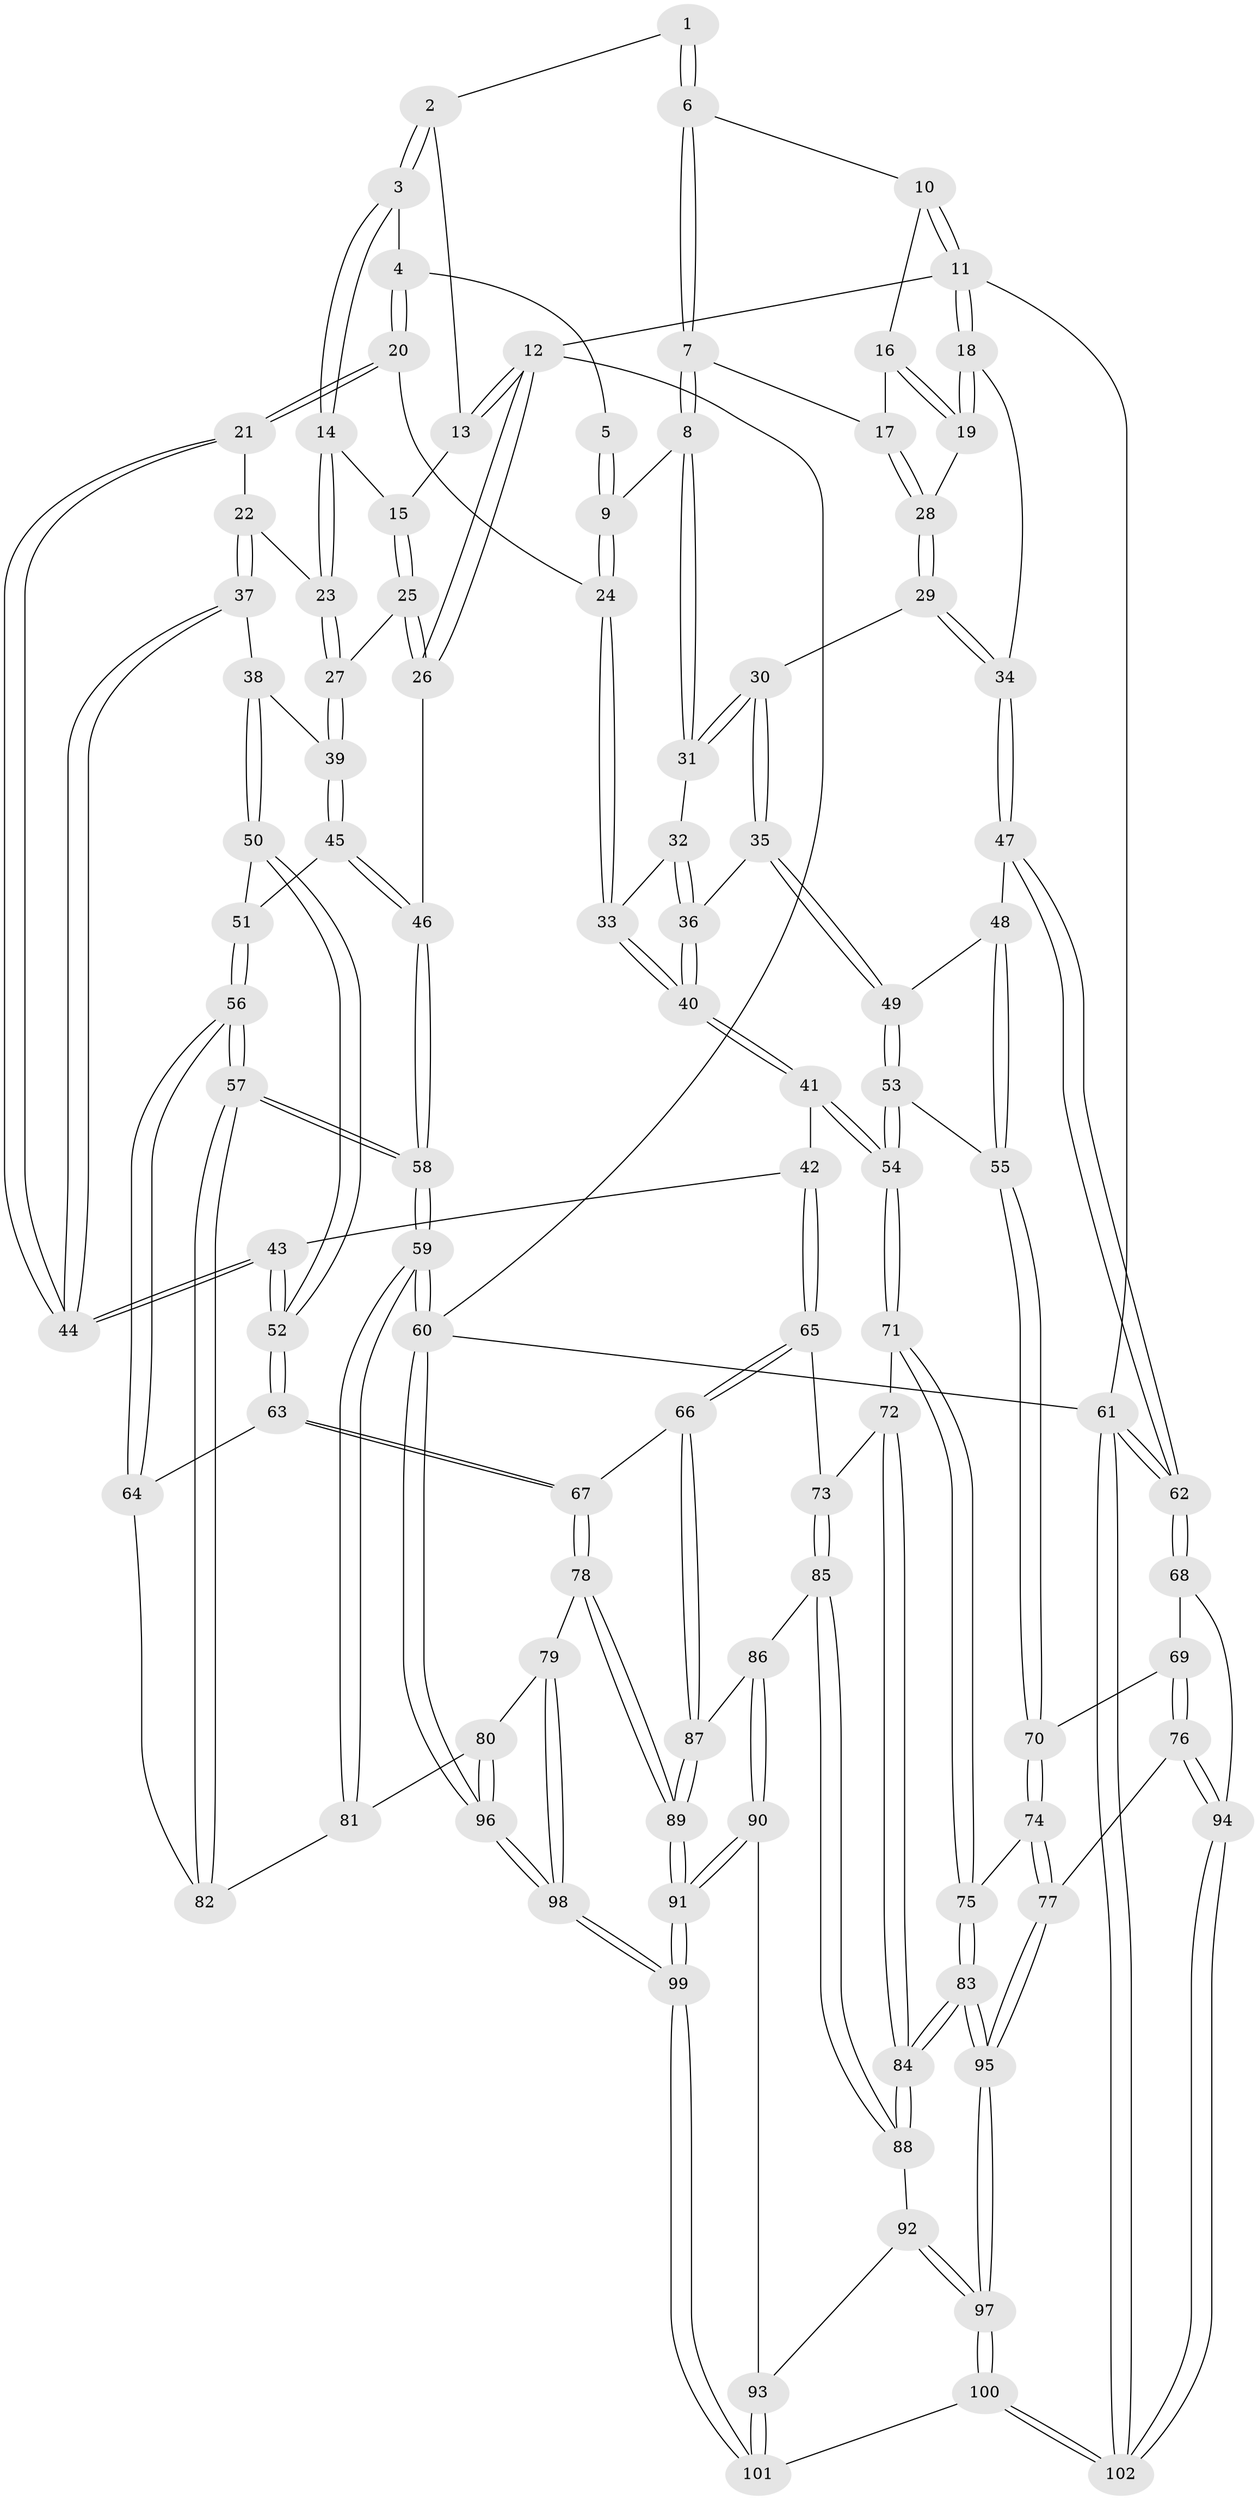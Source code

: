 // Generated by graph-tools (version 1.1) at 2025/38/02/21/25 10:38:58]
// undirected, 102 vertices, 252 edges
graph export_dot {
graph [start="1"]
  node [color=gray90,style=filled];
  1 [pos="+0.6516963629105336+0"];
  2 [pos="+0.441857983533061+0"];
  3 [pos="+0.4432087726838414+0.027827501864549117"];
  4 [pos="+0.4504278325939888+0.04559796128347295"];
  5 [pos="+0.5410144328682784+0.021671707665422865"];
  6 [pos="+0.7373303624574834+0"];
  7 [pos="+0.6927252651209218+0.08973593270497066"];
  8 [pos="+0.6549779069248026+0.13005531441565366"];
  9 [pos="+0.5660821404642917+0.16738633543988654"];
  10 [pos="+0.9648412854399199+0"];
  11 [pos="+1+0"];
  12 [pos="+0+0"];
  13 [pos="+0.16091552472253892+0"];
  14 [pos="+0.2528517826233342+0.07578420031532611"];
  15 [pos="+0.21882809632574807+0.014692162033354276"];
  16 [pos="+0.9283862427712255+0"];
  17 [pos="+0.8127156222822384+0.15244865283003156"];
  18 [pos="+1+0.12436074401070397"];
  19 [pos="+0.9239870240931198+0.15403404174061985"];
  20 [pos="+0.49172337639470126+0.19776319193322547"];
  21 [pos="+0.46393579938342305+0.21125146397155214"];
  22 [pos="+0.4274405435881034+0.20703478099120357"];
  23 [pos="+0.2808111417910411+0.1822311053394619"];
  24 [pos="+0.5081346869967472+0.1984787396994294"];
  25 [pos="+0.01190420416445663+0.19609536362792682"];
  26 [pos="+0+0.1622786034637949"];
  27 [pos="+0.19529828207348607+0.2743487665933266"];
  28 [pos="+0.8763025137089446+0.20035842776791424"];
  29 [pos="+0.8792385982753085+0.28152831736292633"];
  30 [pos="+0.8546920085694236+0.30082826356170517"];
  31 [pos="+0.7172293328039931+0.26452556533524496"];
  32 [pos="+0.7019695934249749+0.28745159153165006"];
  33 [pos="+0.614477670562915+0.36023169050173465"];
  34 [pos="+1+0.42051560370922564"];
  35 [pos="+0.8088522232041018+0.39204246619929484"];
  36 [pos="+0.7535761892849496+0.3920373630265442"];
  37 [pos="+0.286676032935031+0.3898300811523906"];
  38 [pos="+0.258941699334871+0.3757057012533639"];
  39 [pos="+0.19757057504792158+0.3054422063634148"];
  40 [pos="+0.6229444039504403+0.4175033660183942"];
  41 [pos="+0.5597415995790004+0.5592100929544817"];
  42 [pos="+0.4943729219381388+0.5511377521077365"];
  43 [pos="+0.41204230198159214+0.48318178543072515"];
  44 [pos="+0.4028004605728764+0.4613946712461205"];
  45 [pos="+0.06337815815669054+0.4581317525749228"];
  46 [pos="+0+0.39030274674178234"];
  47 [pos="+1+0.4616635670655899"];
  48 [pos="+0.9577838272425825+0.49088856787672525"];
  49 [pos="+0.8135933044332521+0.4081690478894905"];
  50 [pos="+0.16300468432035675+0.5843574338384016"];
  51 [pos="+0.09016116007477615+0.49605599690642643"];
  52 [pos="+0.1674034372922876+0.593997065323499"];
  53 [pos="+0.7662843732681002+0.6260739816010887"];
  54 [pos="+0.625728086840773+0.6224420285099357"];
  55 [pos="+0.7693052682810747+0.6274559616649183"];
  56 [pos="+0+0.7378226791832141"];
  57 [pos="+0+0.74907704301443"];
  58 [pos="+0+0.7540418085412058"];
  59 [pos="+0+1"];
  60 [pos="+0+1"];
  61 [pos="+1+1"];
  62 [pos="+1+0.7353031589465518"];
  63 [pos="+0.16023617661999132+0.6739104521041437"];
  64 [pos="+0.1403830101790973+0.6796582692116796"];
  65 [pos="+0.3581492847400877+0.7129193703044405"];
  66 [pos="+0.28603995623983836+0.743156413312639"];
  67 [pos="+0.2182129064885375+0.7327792590019817"];
  68 [pos="+1+0.744265439208524"];
  69 [pos="+0.8136283507167629+0.6650847517723908"];
  70 [pos="+0.7924445378048739+0.6501341111551583"];
  71 [pos="+0.6086594882709377+0.708764174645447"];
  72 [pos="+0.5724004511402243+0.759956575525543"];
  73 [pos="+0.4692831876042748+0.8059868695911911"];
  74 [pos="+0.7291657382573717+0.8667105440747847"];
  75 [pos="+0.6979071960469193+0.8539629589364434"];
  76 [pos="+0.8111966194862951+0.9062981612895235"];
  77 [pos="+0.754651495817487+0.8885799696001082"];
  78 [pos="+0.17805371087271887+0.8672653839394104"];
  79 [pos="+0.17503073544890152+0.8691733671370326"];
  80 [pos="+0.10117227153653284+0.8874448249997706"];
  81 [pos="+0.08765111685341004+0.8838264444777585"];
  82 [pos="+0.06321051730500407+0.8635398373942387"];
  83 [pos="+0.5869234356013265+0.9258662780205402"];
  84 [pos="+0.5741731582156604+0.9082532998842603"];
  85 [pos="+0.45359851838866727+0.8614874037940327"];
  86 [pos="+0.35926567479264043+0.864162711970146"];
  87 [pos="+0.3332810398474634+0.840746346375467"];
  88 [pos="+0.4661121016642981+0.8868504801305015"];
  89 [pos="+0.25434414086970714+0.9562098450888755"];
  90 [pos="+0.3635650965053842+0.9530292332356353"];
  91 [pos="+0.2901231992851+1"];
  92 [pos="+0.459956819704435+0.9052143055656166"];
  93 [pos="+0.44063529372332616+0.94075494063207"];
  94 [pos="+0.8287310842463786+0.9199904518908214"];
  95 [pos="+0.6003087032564669+1"];
  96 [pos="+0.006130080709397497+1"];
  97 [pos="+0.5966553851335216+1"];
  98 [pos="+0.006397147773800037+1"];
  99 [pos="+0.27166185551397226+1"];
  100 [pos="+0.5843685381392741+1"];
  101 [pos="+0.5673375336599482+1"];
  102 [pos="+0.936575895601328+1"];
  1 -- 2;
  1 -- 6;
  1 -- 6;
  2 -- 3;
  2 -- 3;
  2 -- 13;
  3 -- 4;
  3 -- 14;
  3 -- 14;
  4 -- 5;
  4 -- 20;
  4 -- 20;
  5 -- 9;
  5 -- 9;
  6 -- 7;
  6 -- 7;
  6 -- 10;
  7 -- 8;
  7 -- 8;
  7 -- 17;
  8 -- 9;
  8 -- 31;
  8 -- 31;
  9 -- 24;
  9 -- 24;
  10 -- 11;
  10 -- 11;
  10 -- 16;
  11 -- 12;
  11 -- 18;
  11 -- 18;
  11 -- 61;
  12 -- 13;
  12 -- 13;
  12 -- 26;
  12 -- 26;
  12 -- 60;
  13 -- 15;
  14 -- 15;
  14 -- 23;
  14 -- 23;
  15 -- 25;
  15 -- 25;
  16 -- 17;
  16 -- 19;
  16 -- 19;
  17 -- 28;
  17 -- 28;
  18 -- 19;
  18 -- 19;
  18 -- 34;
  19 -- 28;
  20 -- 21;
  20 -- 21;
  20 -- 24;
  21 -- 22;
  21 -- 44;
  21 -- 44;
  22 -- 23;
  22 -- 37;
  22 -- 37;
  23 -- 27;
  23 -- 27;
  24 -- 33;
  24 -- 33;
  25 -- 26;
  25 -- 26;
  25 -- 27;
  26 -- 46;
  27 -- 39;
  27 -- 39;
  28 -- 29;
  28 -- 29;
  29 -- 30;
  29 -- 34;
  29 -- 34;
  30 -- 31;
  30 -- 31;
  30 -- 35;
  30 -- 35;
  31 -- 32;
  32 -- 33;
  32 -- 36;
  32 -- 36;
  33 -- 40;
  33 -- 40;
  34 -- 47;
  34 -- 47;
  35 -- 36;
  35 -- 49;
  35 -- 49;
  36 -- 40;
  36 -- 40;
  37 -- 38;
  37 -- 44;
  37 -- 44;
  38 -- 39;
  38 -- 50;
  38 -- 50;
  39 -- 45;
  39 -- 45;
  40 -- 41;
  40 -- 41;
  41 -- 42;
  41 -- 54;
  41 -- 54;
  42 -- 43;
  42 -- 65;
  42 -- 65;
  43 -- 44;
  43 -- 44;
  43 -- 52;
  43 -- 52;
  45 -- 46;
  45 -- 46;
  45 -- 51;
  46 -- 58;
  46 -- 58;
  47 -- 48;
  47 -- 62;
  47 -- 62;
  48 -- 49;
  48 -- 55;
  48 -- 55;
  49 -- 53;
  49 -- 53;
  50 -- 51;
  50 -- 52;
  50 -- 52;
  51 -- 56;
  51 -- 56;
  52 -- 63;
  52 -- 63;
  53 -- 54;
  53 -- 54;
  53 -- 55;
  54 -- 71;
  54 -- 71;
  55 -- 70;
  55 -- 70;
  56 -- 57;
  56 -- 57;
  56 -- 64;
  56 -- 64;
  57 -- 58;
  57 -- 58;
  57 -- 82;
  57 -- 82;
  58 -- 59;
  58 -- 59;
  59 -- 60;
  59 -- 60;
  59 -- 81;
  59 -- 81;
  60 -- 96;
  60 -- 96;
  60 -- 61;
  61 -- 62;
  61 -- 62;
  61 -- 102;
  61 -- 102;
  62 -- 68;
  62 -- 68;
  63 -- 64;
  63 -- 67;
  63 -- 67;
  64 -- 82;
  65 -- 66;
  65 -- 66;
  65 -- 73;
  66 -- 67;
  66 -- 87;
  66 -- 87;
  67 -- 78;
  67 -- 78;
  68 -- 69;
  68 -- 94;
  69 -- 70;
  69 -- 76;
  69 -- 76;
  70 -- 74;
  70 -- 74;
  71 -- 72;
  71 -- 75;
  71 -- 75;
  72 -- 73;
  72 -- 84;
  72 -- 84;
  73 -- 85;
  73 -- 85;
  74 -- 75;
  74 -- 77;
  74 -- 77;
  75 -- 83;
  75 -- 83;
  76 -- 77;
  76 -- 94;
  76 -- 94;
  77 -- 95;
  77 -- 95;
  78 -- 79;
  78 -- 89;
  78 -- 89;
  79 -- 80;
  79 -- 98;
  79 -- 98;
  80 -- 81;
  80 -- 96;
  80 -- 96;
  81 -- 82;
  83 -- 84;
  83 -- 84;
  83 -- 95;
  83 -- 95;
  84 -- 88;
  84 -- 88;
  85 -- 86;
  85 -- 88;
  85 -- 88;
  86 -- 87;
  86 -- 90;
  86 -- 90;
  87 -- 89;
  87 -- 89;
  88 -- 92;
  89 -- 91;
  89 -- 91;
  90 -- 91;
  90 -- 91;
  90 -- 93;
  91 -- 99;
  91 -- 99;
  92 -- 93;
  92 -- 97;
  92 -- 97;
  93 -- 101;
  93 -- 101;
  94 -- 102;
  94 -- 102;
  95 -- 97;
  95 -- 97;
  96 -- 98;
  96 -- 98;
  97 -- 100;
  97 -- 100;
  98 -- 99;
  98 -- 99;
  99 -- 101;
  99 -- 101;
  100 -- 101;
  100 -- 102;
  100 -- 102;
}
